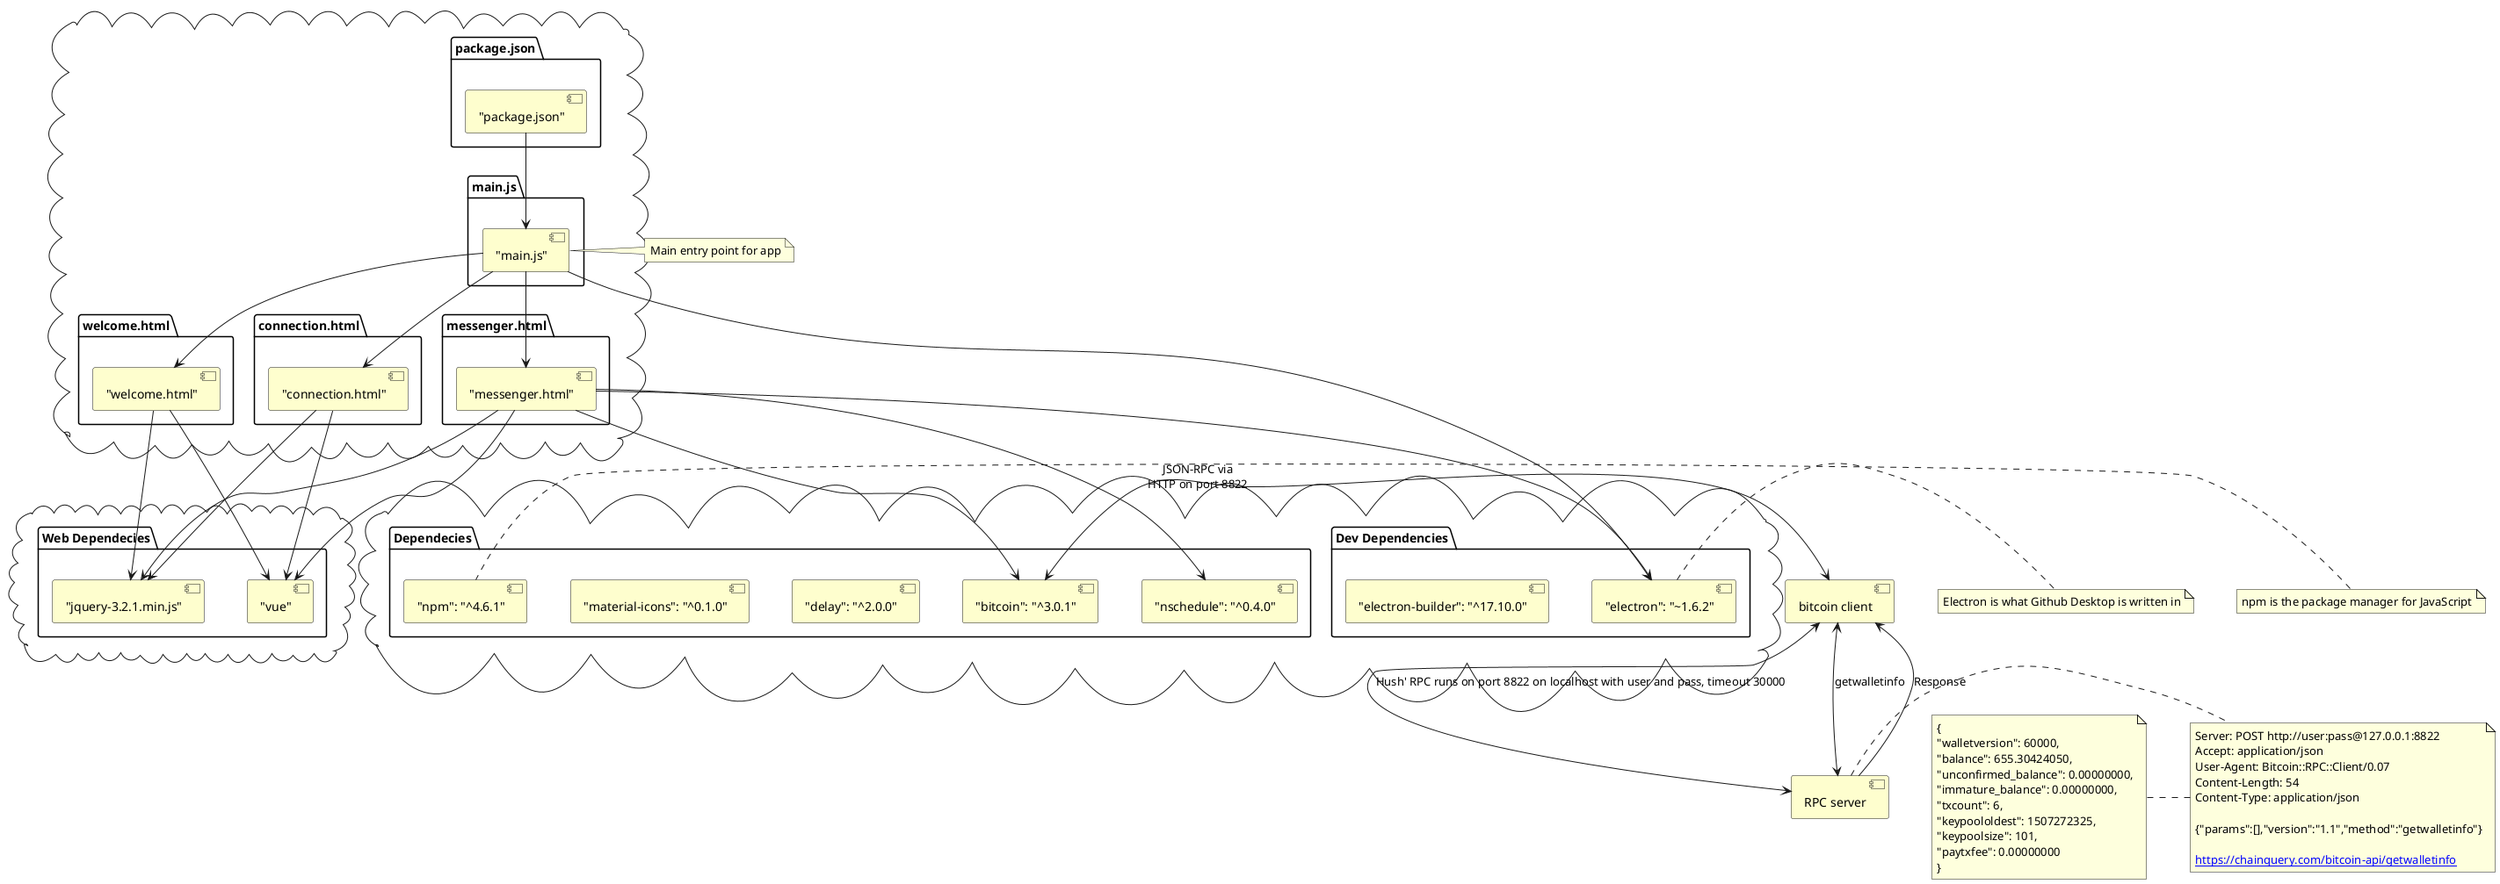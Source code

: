 @startuml

skinparam component {
  Style uml2
  BackgroundColor #FEFECE
}

cloud {
  folder "Dependecies" {
    ["bitcoin": "^3.0.1"]         as bitcoin
    ["delay": "^2.0.0"]           as delay
    ["material-icons": "^0.1.0"]  as material_icons
    ["npm": "^4.6.1"]             as npm
    ["nschedule": "^0.4.0"]       as nschedule
  }

  folder "Dev Dependencies" {
    ["electron": "~1.6.2"]            as electron
    ["electron-builder": "^17.10.0"]  as electron_builder
  }
}

cloud {
  folder "package.json" {
    ["package.json"] as packagejson
  }
  folder "main.js" {
    ["main.js"] as mainjs
  }
  folder "welcome.html" {
    ["welcome.html"] as welcomehtml
  }
  folder "messenger.html" {
    ["messenger.html"] as messengerhtml
  }
  folder "connection.html" {
    ["connection.html"] as connectionhtml
  }
}

cloud {
  folder "Web Dependecies" {
    ["jquery-3.2.1.min.js"] as jquery
    ["vue"] as vue
  }
}

[packagejson]       --> [mainjs]

[mainjs]            --> [welcomehtml]
[mainjs]            --> [connectionhtml]
[mainjs]            --> [messengerhtml]

[mainjs]            --> [electron]
[messengerhtml]     --> [electron]

[welcomehtml]       --> [vue]
[welcomehtml]       --> [jquery]

[messengerhtml]     --> [bitcoin]
[messengerhtml]     --> [nschedule]
[messengerhtml]     --> [vue]
[messengerhtml]     --> [jquery]


[connectionhtml]    --> [vue]
[connectionhtml]    --> [jquery]

[bitcoin]           <-> [bitcoin client] : "JSON-RPC via\nHTTP on port 8822"
[bitcoin client]    <-> [RPC server] : Hush' RPC runs on port 8822 on localhost with user and pass, timeout 30000
[bitcoin client]    <-> [RPC server] : getwalletinfo
note right
  Server: POST http://user:pass@127.0.0.1:8822
  Accept: application/json
  User-Agent: Bitcoin::RPC::Client/0.07
  Content-Length: 54
  Content-Type: application/json

  {"params":[],"version":"1.1","method":"getwalletinfo"}

  [[https://chainquery.com/bitcoin-api/getwalletinfo]]
end note

[bitcoin client] <-- [RPC server]: Response
note left
  {
  "walletversion": 60000,
  "balance": 655.30424050,
  "unconfirmed_balance": 0.00000000,
  "immature_balance": 0.00000000,
  "txcount": 6,
  "keypoololdest": 1507272325,
  "keypoolsize": 101,
  "paytxfee": 0.00000000
  }
end note


note right of (mainjs)
  Main entry point for app
end note

note right of (electron)
  Electron is what Github Desktop is written in
end note

note left of (npm)
  npm is the package manager for JavaScript
end note

@enduml
